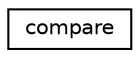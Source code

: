 digraph "Graphical Class Hierarchy"
{
 // LATEX_PDF_SIZE
  edge [fontname="Helvetica",fontsize="10",labelfontname="Helvetica",labelfontsize="10"];
  node [fontname="Helvetica",fontsize="10",shape=record];
  rankdir="LR";
  Node0 [label="compare",height=0.2,width=0.4,color="black", fillcolor="white", style="filled",URL="$structcompare.html",tooltip=" "];
}
